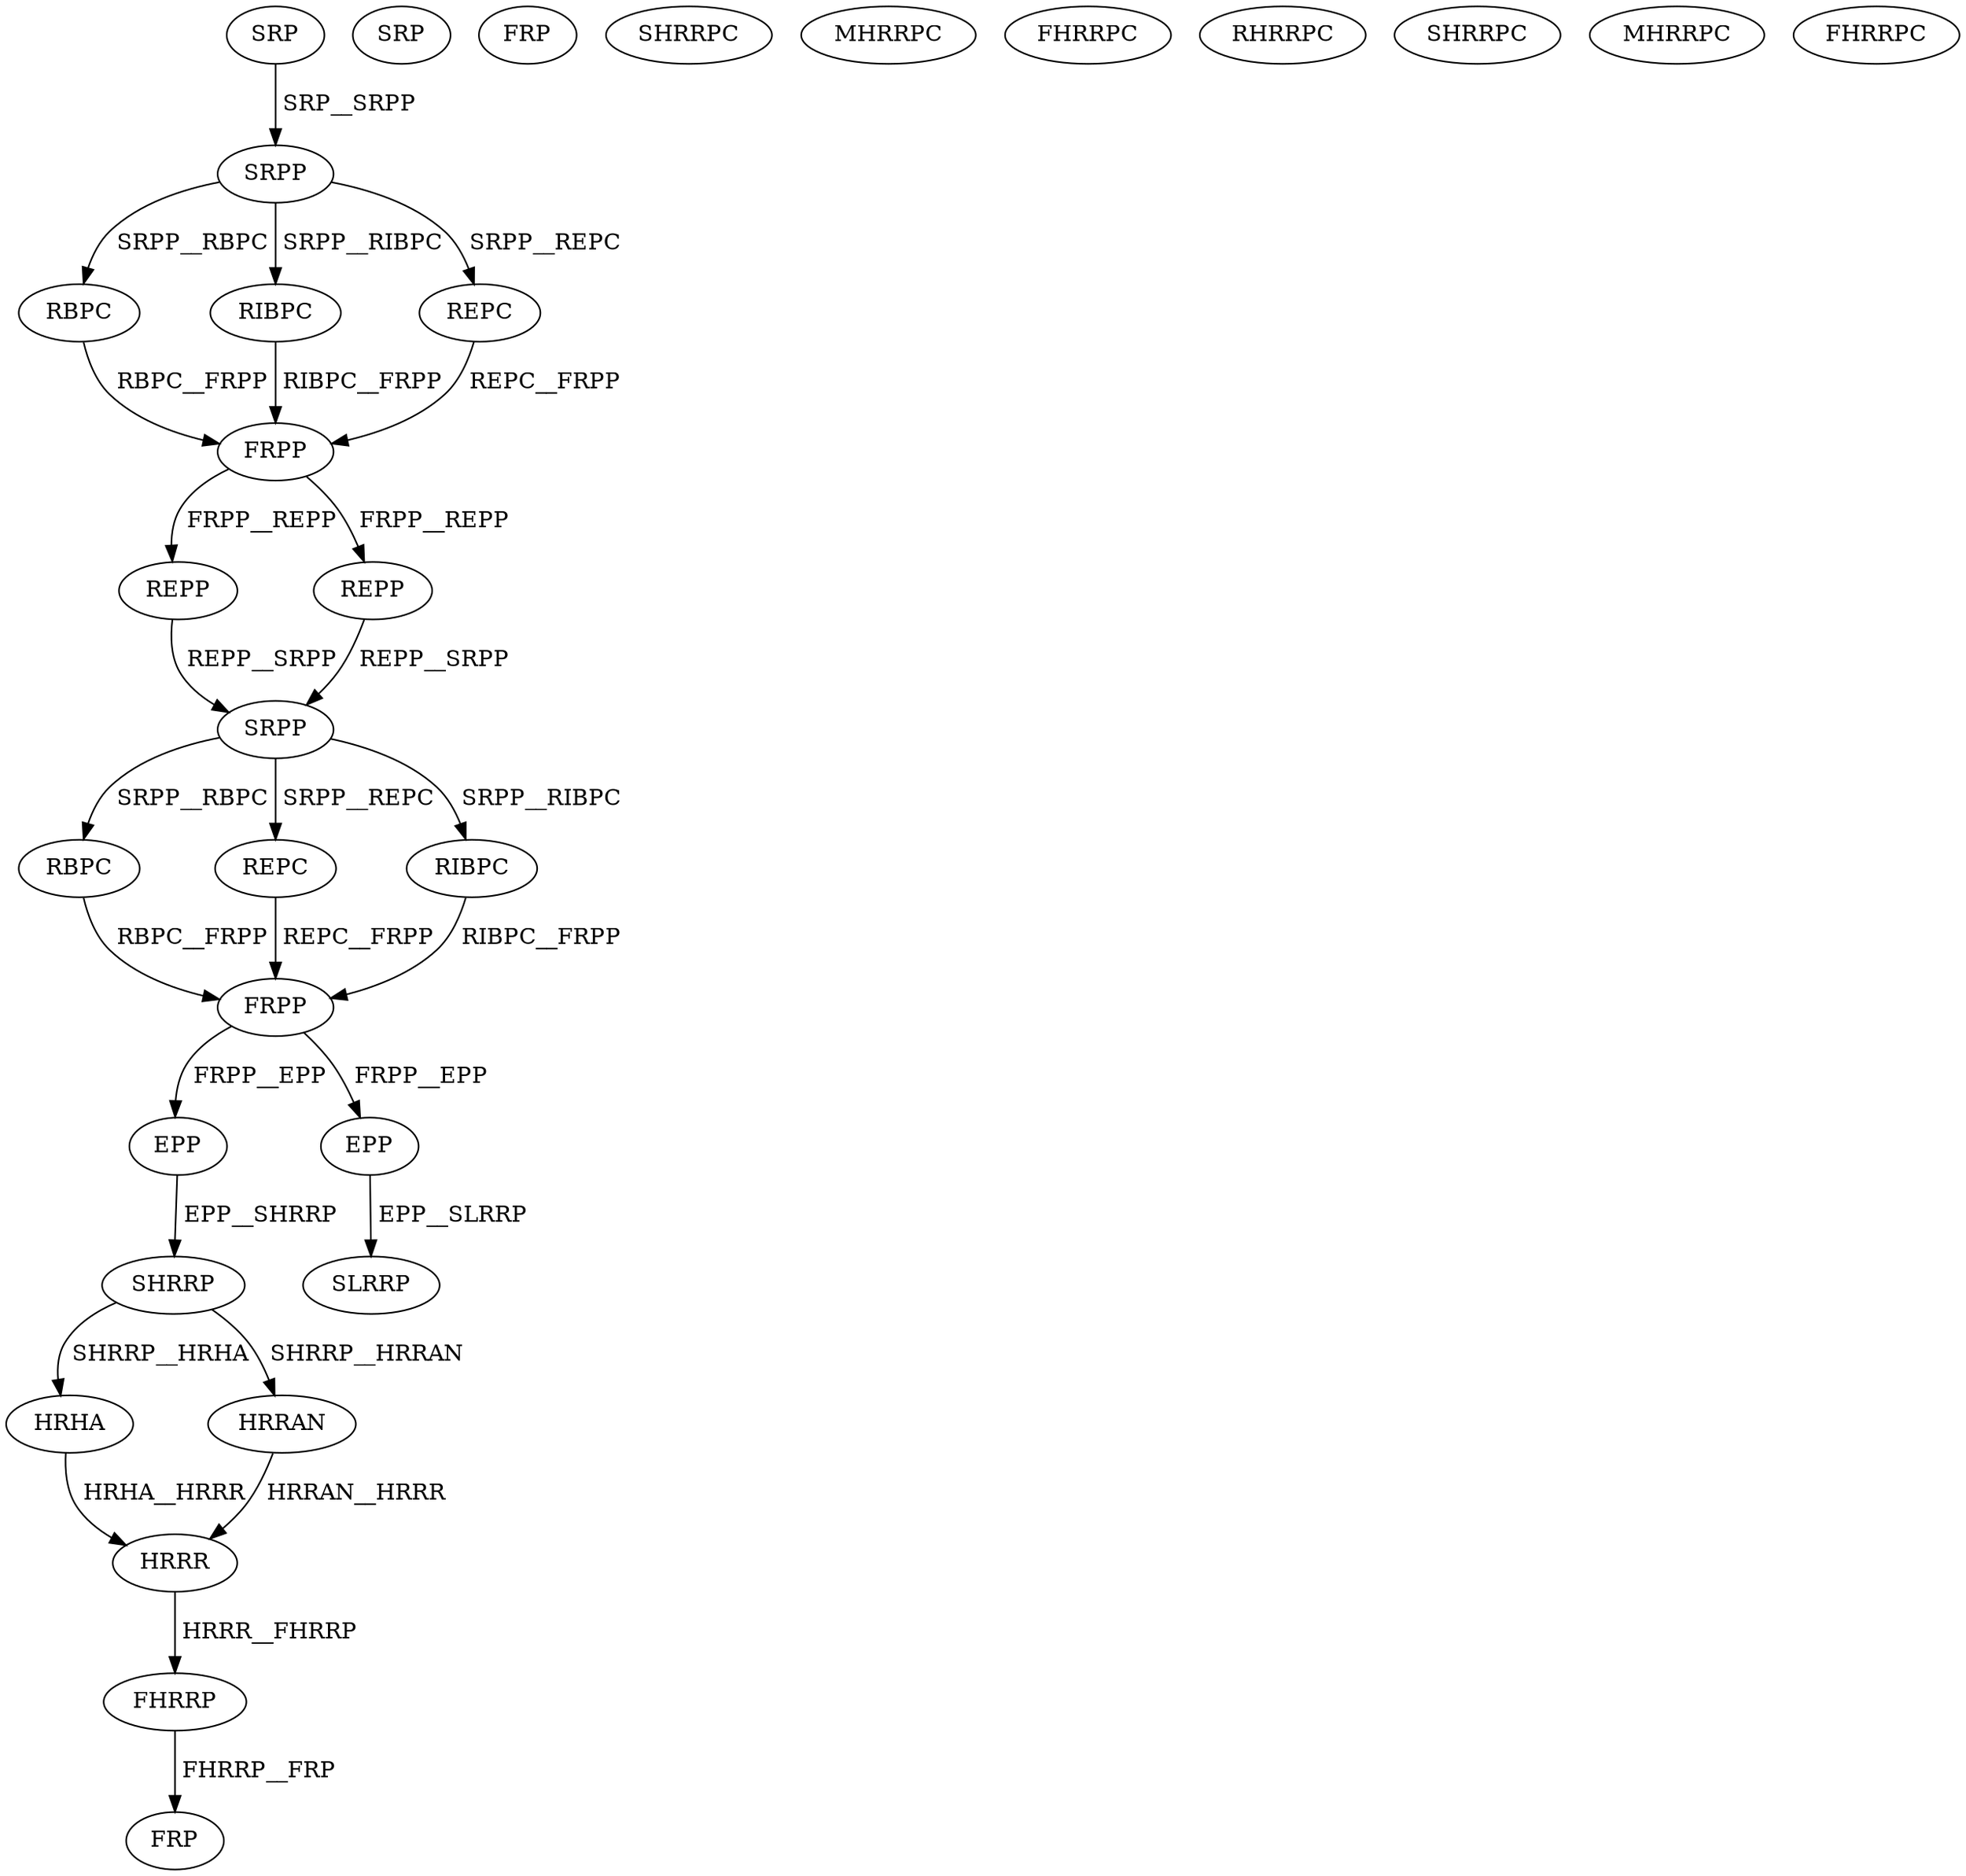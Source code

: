 digraph G { 
1 [label="SRP",color=black,fontcolor=black];
2 [label="SRPP",color=black,fontcolor=black];
3 [label="RBPC",color=black,fontcolor=black];
4 [label="RIBPC",color=black,fontcolor=black];
5 [label="REPC",color=black,fontcolor=black];
6 [label="FRPP",color=black,fontcolor=black];
7 [label="REPP",color=black,fontcolor=black];
8 [label="REPP",color=black,fontcolor=black];
9 [label="SRPP",color=black,fontcolor=black];
10 [label="RBPC",color=black,fontcolor=black];
11 [label="REPC",color=black,fontcolor=black];
12 [label="RIBPC",color=black,fontcolor=black];
13 [label="FRPP",color=black,fontcolor=black];
14 [label="EPP",color=black,fontcolor=black];
15 [label="SHRRP",color=black,fontcolor=black];
16 [label="SRP",color=black,fontcolor=black];
17 [label="FRP",color=black,fontcolor=black];
18 [label="SHRRPC",color=black,fontcolor=black];
19 [label="MHRRPC",color=black,fontcolor=black];
20 [label="FHRRPC",color=black,fontcolor=black];
21 [label="RHRRPC",color=black,fontcolor=black];
22 [label="HRHA",color=black,fontcolor=black];
23 [label="SHRRPC",color=black,fontcolor=black];
24 [label="MHRRPC",color=black,fontcolor=black];
25 [label="HRRAN",color=black,fontcolor=black];
26 [label="FHRRPC",color=black,fontcolor=black];
27 [label="HRRR",color=black,fontcolor=black];
28 [label="FHRRP",color=black,fontcolor=black];
29 [label="FRP",color=black,fontcolor=black];
30 [label="EPP",color=black,fontcolor=black];
31 [label="SLRRP",color=black,fontcolor=black];
1->2[label=" SRP__SRPP",color=black,fontcolor=black];
2->3[label=" SRPP__RBPC",color=black,fontcolor=black];
2->4[label=" SRPP__RIBPC",color=black,fontcolor=black];
2->5[label=" SRPP__REPC",color=black,fontcolor=black];
3->6[label=" RBPC__FRPP",color=black,fontcolor=black];
4->6[label=" RIBPC__FRPP",color=black,fontcolor=black];
5->6[label=" REPC__FRPP",color=black,fontcolor=black];
6->7[label=" FRPP__REPP",color=black,fontcolor=black];
6->8[label=" FRPP__REPP",color=black,fontcolor=black];
7->9[label=" REPP__SRPP",color=black,fontcolor=black];
8->9[label=" REPP__SRPP",color=black,fontcolor=black];
9->10[label=" SRPP__RBPC",color=black,fontcolor=black];
9->11[label=" SRPP__REPC",color=black,fontcolor=black];
9->12[label=" SRPP__RIBPC",color=black,fontcolor=black];
10->13[label=" RBPC__FRPP",color=black,fontcolor=black];
11->13[label=" REPC__FRPP",color=black,fontcolor=black];
12->13[label=" RIBPC__FRPP",color=black,fontcolor=black];
13->14[label=" FRPP__EPP",color=black,fontcolor=black];
13->30[label=" FRPP__EPP",color=black,fontcolor=black];
14->15[label=" EPP__SHRRP",color=black,fontcolor=black];
15->22[label=" SHRRP__HRHA",color=black,fontcolor=black];
15->25[label=" SHRRP__HRRAN",color=black,fontcolor=black];
22->27[label=" HRHA__HRRR",color=black,fontcolor=black];
25->27[label=" HRRAN__HRRR",color=black,fontcolor=black];
27->28[label=" HRRR__FHRRP",color=black,fontcolor=black];
28->29[label=" FHRRP__FRP",color=black,fontcolor=black];
30->31[label=" EPP__SLRRP",color=black,fontcolor=black];
}
